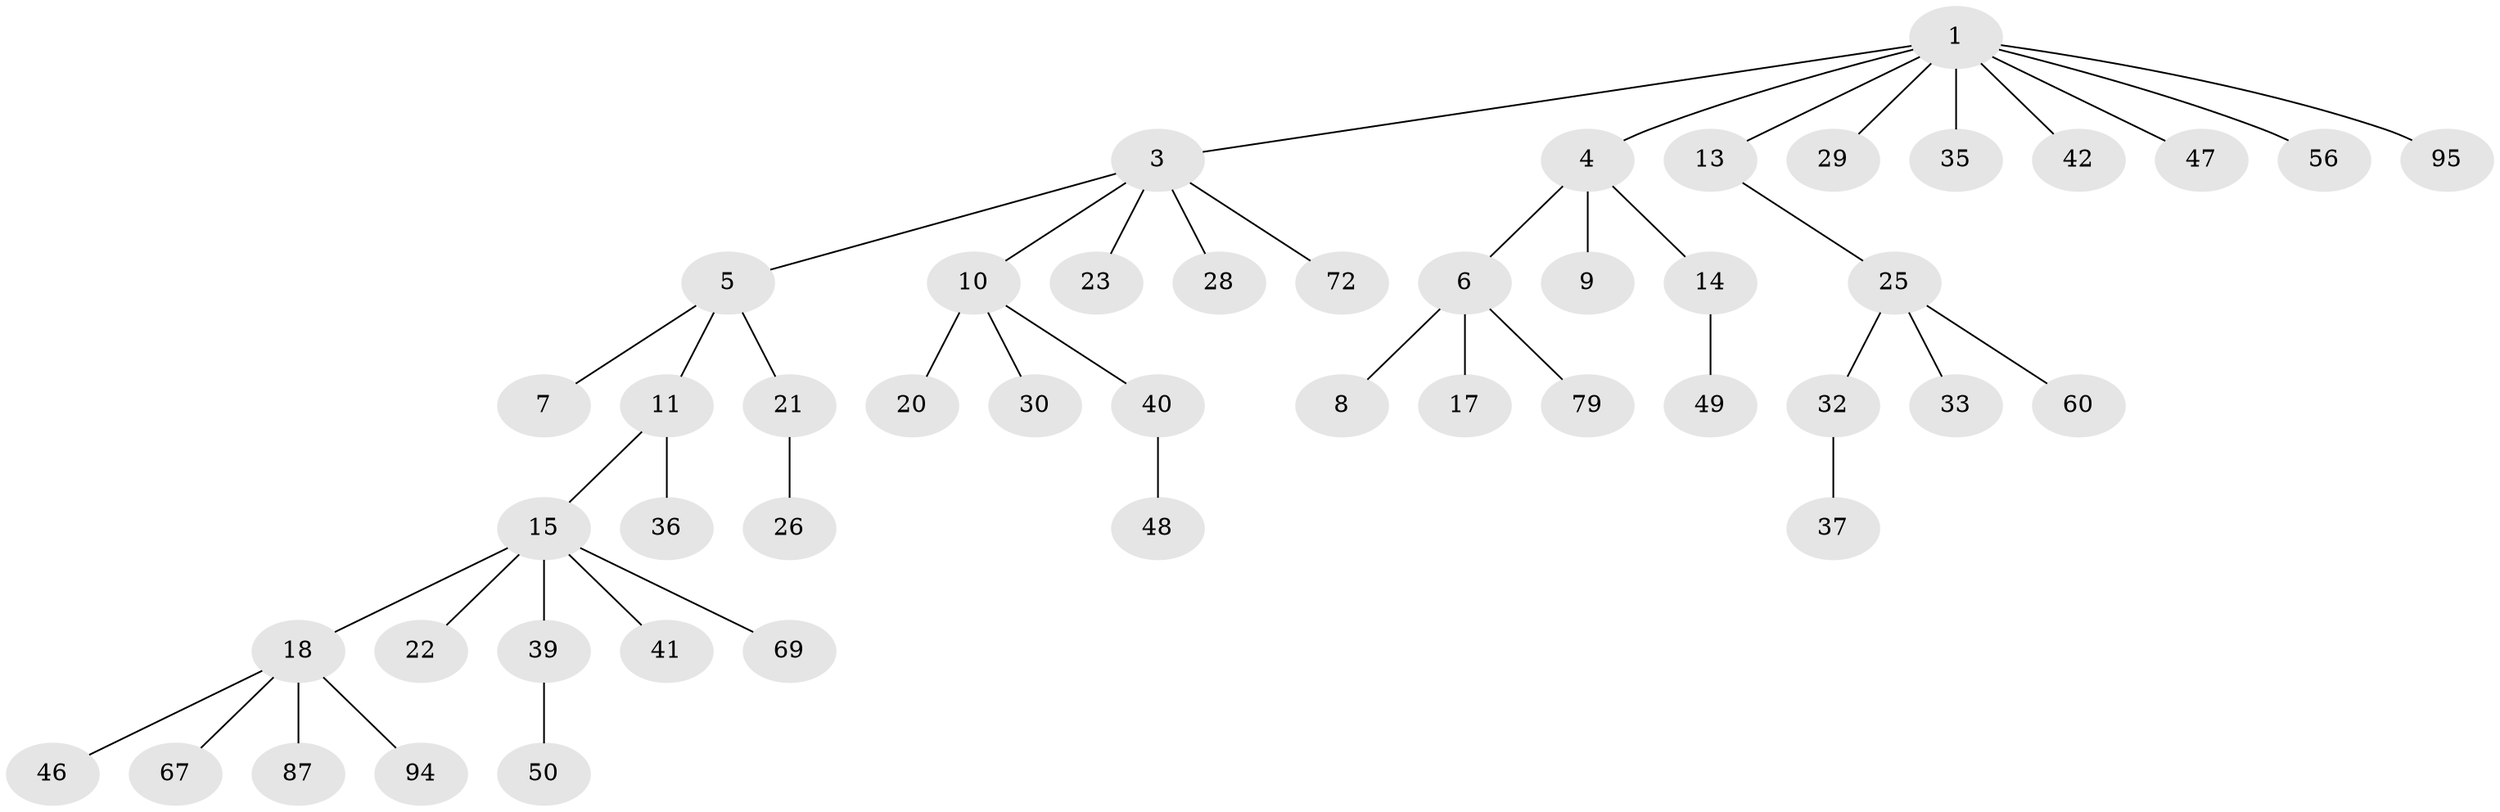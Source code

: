 // original degree distribution, {6: 0.031578947368421054, 5: 0.031578947368421054, 4: 0.09473684210526316, 3: 0.09473684210526316, 1: 0.5263157894736842, 2: 0.22105263157894736}
// Generated by graph-tools (version 1.1) at 2025/15/03/09/25 04:15:41]
// undirected, 47 vertices, 46 edges
graph export_dot {
graph [start="1"]
  node [color=gray90,style=filled];
  1 [super="+2"];
  3;
  4;
  5;
  6 [super="+52"];
  7 [super="+55+62+44"];
  8 [super="+80+54"];
  9;
  10 [super="+38+24"];
  11 [super="+12"];
  13 [super="+58+59"];
  14 [super="+78+82"];
  15 [super="+16+19"];
  17;
  18 [super="+34"];
  20;
  21 [super="+75"];
  22;
  23;
  25 [super="+31"];
  26 [super="+76+27"];
  28 [super="+45"];
  29 [super="+88"];
  30;
  32;
  33;
  35;
  36 [super="+53"];
  37;
  39;
  40 [super="+70"];
  41;
  42;
  46 [super="+81"];
  47 [super="+85"];
  48;
  49;
  50 [super="+86"];
  56 [super="+61"];
  60;
  67;
  69 [super="+84"];
  72 [super="+91"];
  79;
  87;
  94;
  95;
  1 -- 4;
  1 -- 13;
  1 -- 35;
  1 -- 42;
  1 -- 56;
  1 -- 47;
  1 -- 3;
  1 -- 29;
  1 -- 95;
  3 -- 5;
  3 -- 10;
  3 -- 23;
  3 -- 28;
  3 -- 72;
  4 -- 6;
  4 -- 9;
  4 -- 14;
  5 -- 7;
  5 -- 11;
  5 -- 21;
  6 -- 8;
  6 -- 17;
  6 -- 79;
  10 -- 20;
  10 -- 40;
  10 -- 30;
  11 -- 15;
  11 -- 36;
  13 -- 25;
  14 -- 49;
  15 -- 18;
  15 -- 39;
  15 -- 41;
  15 -- 69;
  15 -- 22;
  18 -- 46;
  18 -- 67;
  18 -- 94;
  18 -- 87;
  21 -- 26;
  25 -- 32;
  25 -- 33;
  25 -- 60;
  32 -- 37;
  39 -- 50;
  40 -- 48;
}
